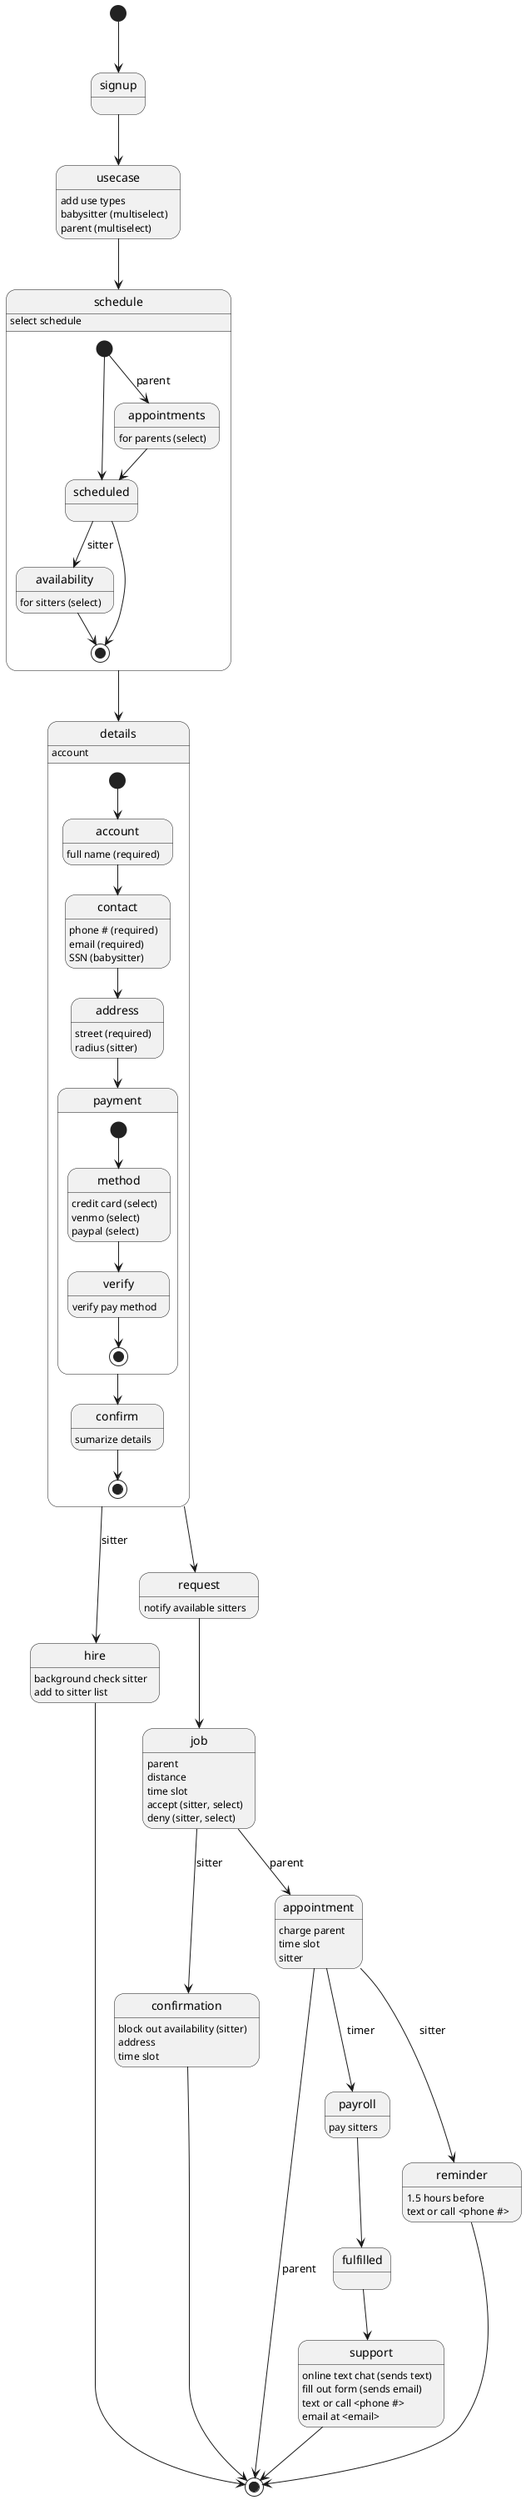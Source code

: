 @startuml

[*] --> signup
signup --> usecase
usecase: add use types
usecase: babysitter (multiselect)
usecase: parent (multiselect)
usecase --> schedule
schedule: select schedule
schedule --> details
' hire sitter
details --> hire : sitter
hire: background check sitter 
hire: add to sitter list
hire --> [*]
' request sitter
details --> request
request: notify available sitters
request --> job
job: parent
job: distance
job: time slot
job: accept (sitter, select)
job: deny (sitter, select)
' accept position
job --> confirmation : sitter 
confirmation: block out availability (sitter)
confirmation: address
confirmation: time slot
confirmation --> [*]
' confirm appointment
job --> appointment : parent
appointment: charge parent
appointment: time slot
appointment: sitter
appointment --> [*] : parent
' pay sitter 
appointment --> payroll : timer
payroll: pay sitters
payroll --> fulfilled
' complete job
fulfilled --> support
support: online text chat (sends text)
support: fill out form (sends email)
support: text or call <phone #>
support: email at <email>
support --> [*]
' remind sitter
appointment --> reminder : sitter
reminder: 1.5 hours before
reminder: text or call <phone #>
reminder --> [*]

state schedule {
  [*] --> scheduled
  ' request babysitter
  [*] --> appointments : parent
  appointments: for parents (select)
  appointments --> scheduled
  ' babysit
  scheduled --> availability : sitter
  availability: for sitters (select)
  availability --> [*]
  scheduled --> [*]
}

state details {
  [*] --> account
  details: account
  account: full name (required)
  account --> contact
  contact: phone # (required)
  contact: email (required)
  contact: SSN (babysitter)
  contact --> address
  address: street (required)
  address: radius (sitter)
  address --> payment
  payment --> confirm
  confirm: sumarize details
  confirm --> [*]
}

state payment {
  [*] --> method
  method: credit card (select)
  method: venmo (select)
  method: paypal (select)
  method --> verify 
  verify: verify pay method
  verify --> [*]
}

@enduml


